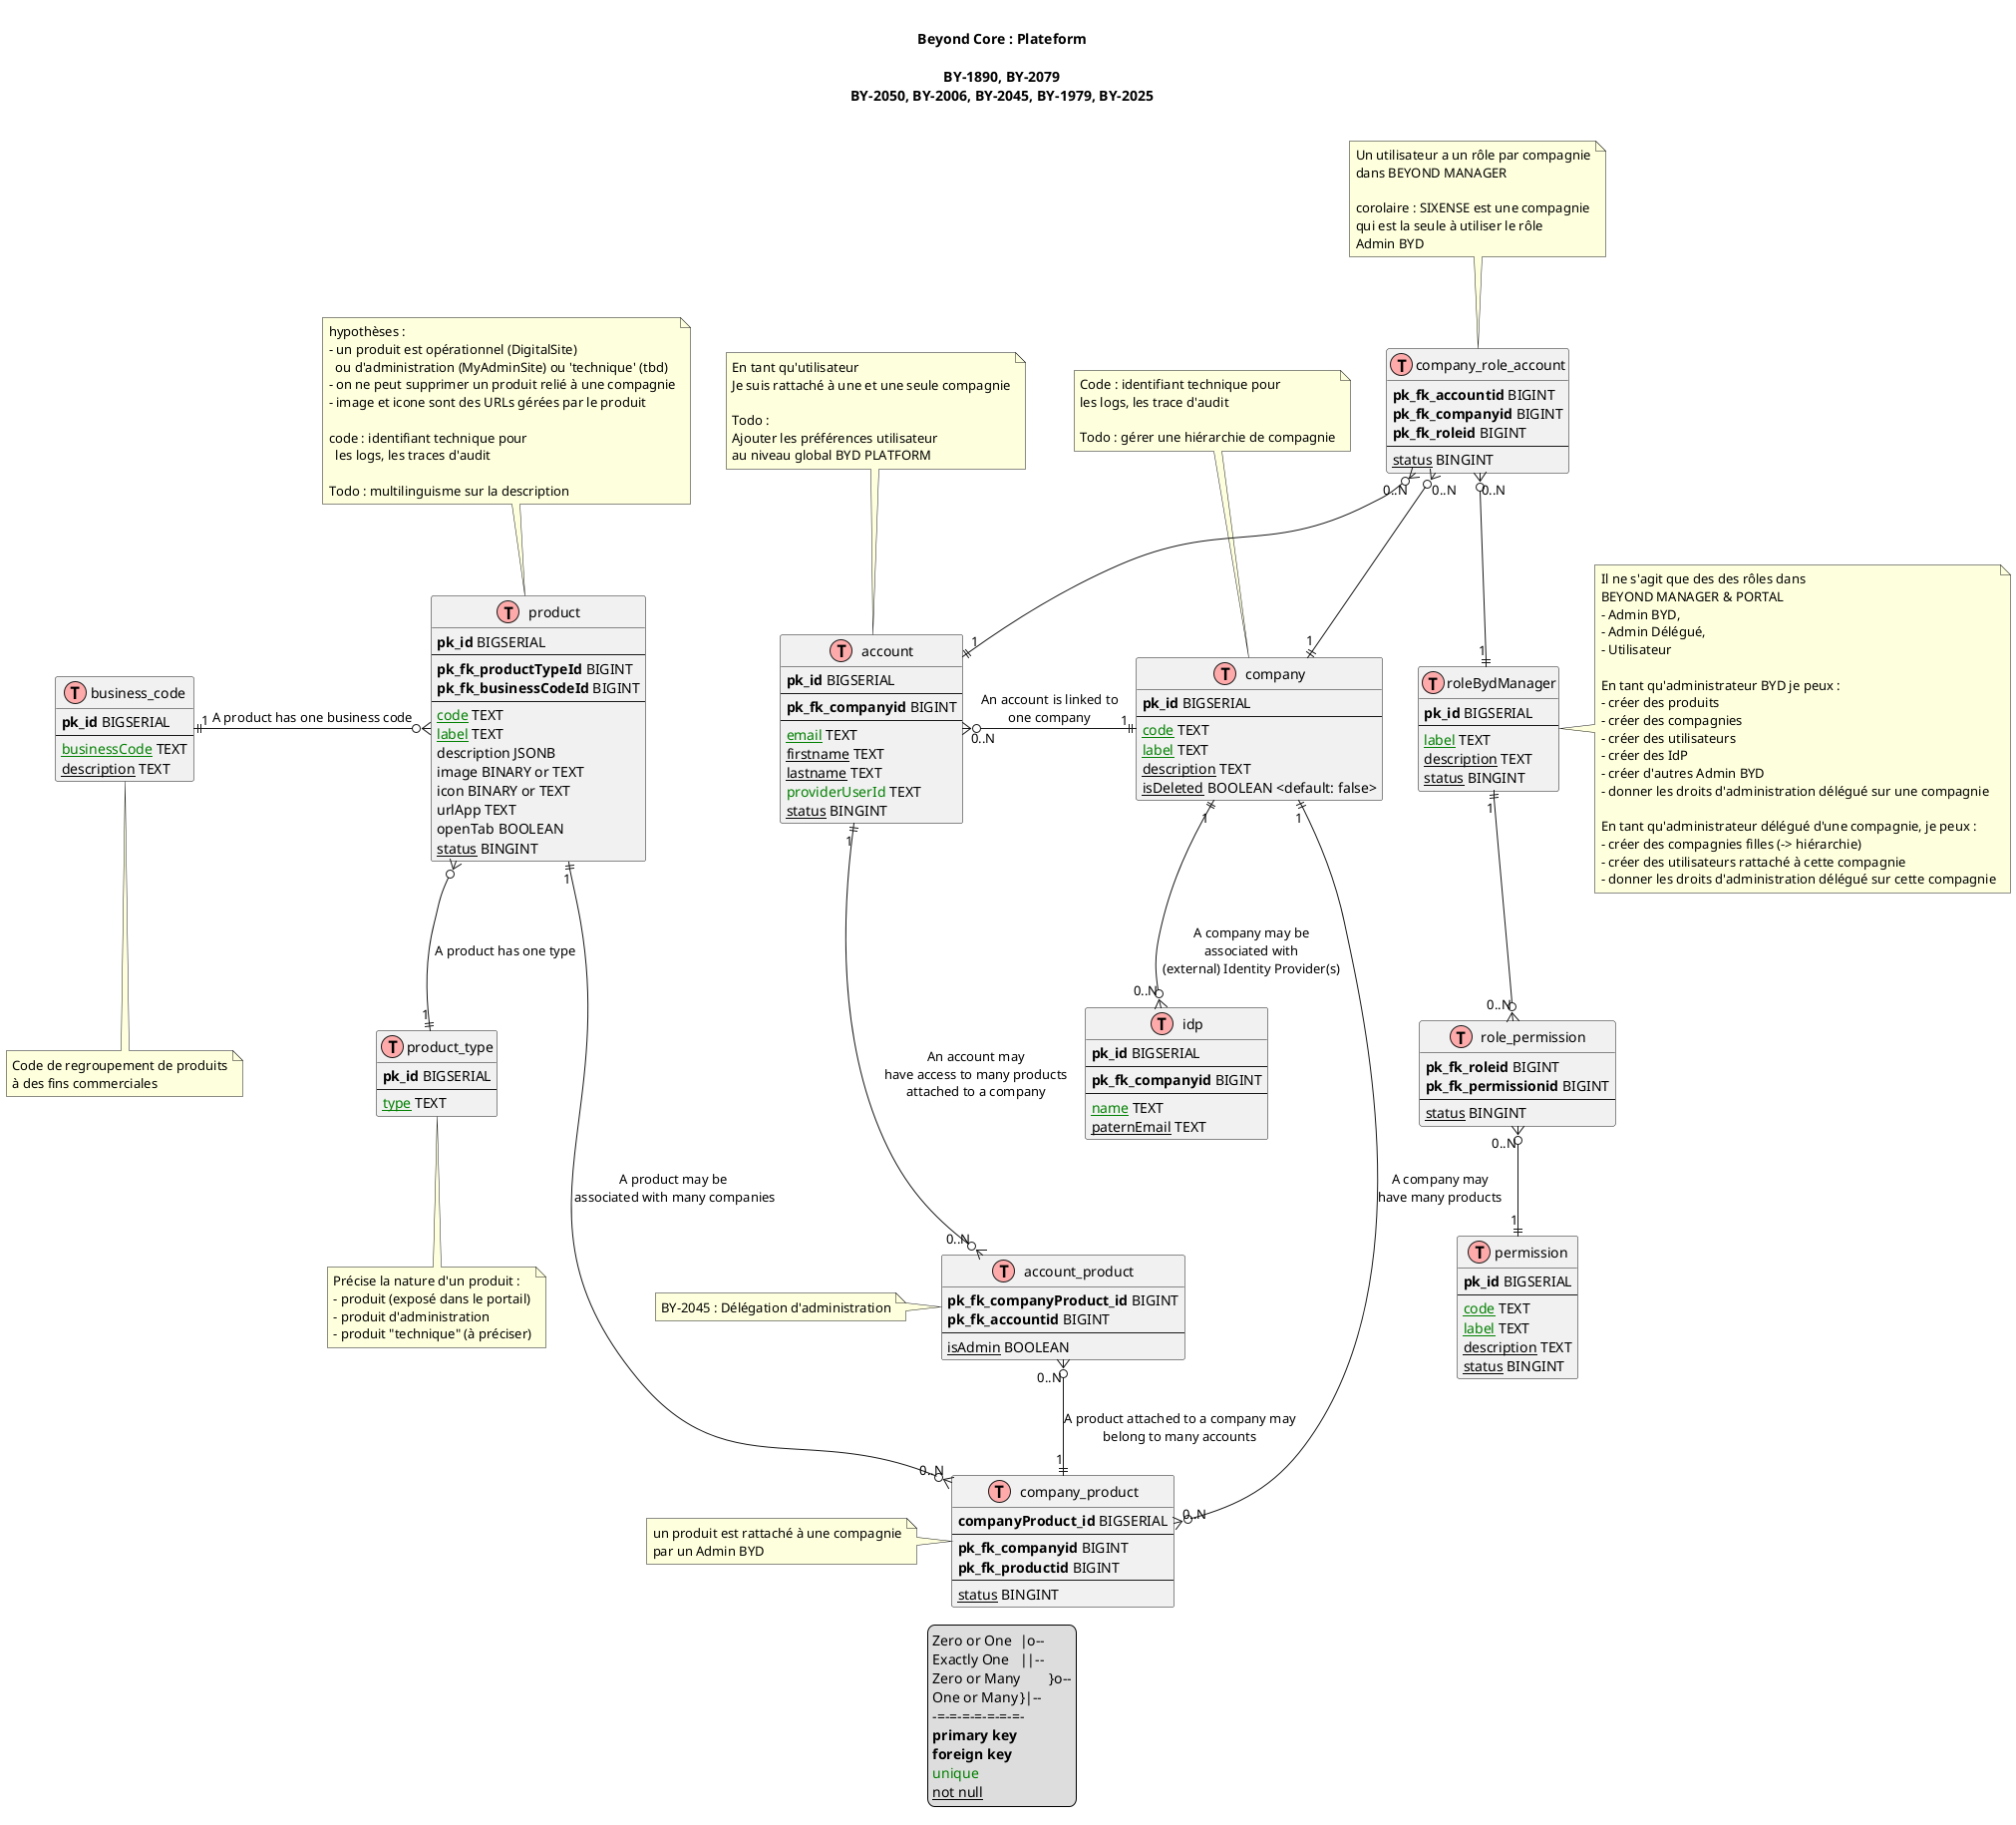 @startuml Beyond Manager data model

title

Beyond Core : Plateform

BY-1890, BY-2079
BY-2050, BY-2006, BY-2045, BY-1979, BY-2025

end title

' hide the spot
' hide circle

' avoid problems with angled crows feet
' skinparam linetype ortho


' https://gist.github.com/QuantumGhost/0955a45383a0b6c0bc24f9654b3cb561

' uncomment the line below if you're using computer with a retina display
' skinparam dpi 300
!define Table(name,desc) class name as "desc" << (T,#FFAAAA) >>
' we use bold for primary key
' green color for unique
' and underscore for not_null
!define primary_key(x) <b>x</b>
!define foreign_key(x) <b>x</b>
!define unique(x) <color:green>x</color>
!define not_null(x) <u>x</u>
' other tags available:
' <i></i>
' <back:COLOR></color>, where color is a color name or html color code
' (#FFAACC)
' see: http://plantuml.com/classes.html#More
hide methods
hide stereotypes

' disposition du diagramme
Table(product, "product") {
  primary_key(pk_id) BIGSERIAL
  ---
  foreign_key(pk_fk_productTypeId) BIGINT
  foreign_key(pk_fk_businessCodeId) BIGINT
  ---
  not_null(unique(code)) TEXT
  not_null(unique(label)) TEXT
  description JSONB
  image BINARY or TEXT
  icon BINARY or TEXT
  urlApp TEXT
  openTab BOOLEAN
  not_null(status) BINGINT
}
note top of product
  hypothèses :
  - un produit est opérationnel (DigitalSite)
    ou d'administration (MyAdminSite) ou 'technique' (tbd)
  - on ne peut supprimer un produit relié à une compagnie
  - image et icone sont des URLs gérées par le produit
  
  code : identifiant technique pour
    les logs, les traces d'audit

  Todo : multilinguisme sur la description
end note

Table(company, "company") {
  primary_key(pk_id) BIGSERIAL
  ---
  not_null(unique(code)) TEXT
  not_null(unique(label)) TEXT
  not_null(description) TEXT
  not_null(isDeleted) BOOLEAN <default: false>
  'not_null(isSuperAdmin) BOOLEAN <default: false>
}
note top of company
  Code : identifiant technique pour
  les logs, les trace d'audit

  Todo : gérer une hiérarchie de compagnie
end note

Table(idp, "idp") {
  primary_key(pk_id) BIGSERIAL
  ---
  foreign_key(pk_fk_companyid) BIGINT
  ---
  not_null(unique(name)) TEXT
  not_null(paternEmail) TEXT
}

Table(account, "account") {
primary_key(pk_id) BIGSERIAL
---
foreign_key(pk_fk_companyid) BIGINT
'foreign_key(pk_fk_idpid) BIGINT
---
not_null(unique(email)) TEXT
not_null(firstname) TEXT
not_null(lastname) TEXT
unique(providerUserId) TEXT
not_null(status) BINGINT
'not_null(isAdminBYD) BOOLEAN
}
note top of account
  En tant qu'utilisateur
  Je suis rattaché à une et une seule compagnie

  Todo :
  Ajouter les préférences utilisateur
  au niveau global BYD PLATFORM
end note

Table(companyProduct, "company_product") {
  primary_key(companyProduct_id) BIGSERIAL
  ---
  foreign_key(pk_fk_companyid) BIGINT
  foreign_key(pk_fk_productid) BIGINT
  ---
  not_null(status) BINGINT
}
note left of companyProduct
  un produit est rattaché à une compagnie
  par un Admin BYD
end note

'Table(companyAccount, "company_account") {
'  primary_key(companyAccount_id) BIGSERIAL
'  ---
'  foreign_key(pk_fk_companyid) BIGINT
'  foreign_key(pk_fk_accountid) BIGINT
'}

Table(accountProduct, "account_product") {
  foreign_key(pk_fk_companyProduct_id) BIGINT
  foreign_key(pk_fk_accountid) BIGINT
  ---
  not_null(isAdmin) BOOLEAN
  'not_null(status) BINGINT
}
note left of accountProduct
  BY-2045 : Délégation d'administration
end note

Table(productType, "product_type") {
  primary_key(pk_id) BIGSERIAL
  ---
  not_null(unique(type)) TEXT
}
note bottom of productType
  Précise la nature d'un produit :
  - produit (exposé dans le portail)
  - produit d'administration
  - produit "technique" (à préciser)
end note

Table(businessCode, "business_code") {
  primary_key(pk_id) BIGSERIAL
  ---
  not_null(unique(businessCode)) TEXT
  not_null(description) TEXT
}
note bottom of businessCode
  Code de regroupement de produits
  à des fins commerciales
end note

Table(role, "roleBydManager") {
  primary_key(pk_id) BIGSERIAL
  ---
  not_null(unique(label)) TEXT
  not_null(description) TEXT
  not_null(status) BINGINT
}
note right of role
  Il ne s'agit que des des rôles dans
  BEYOND MANAGER & PORTAL
  - Admin BYD,
  - Admin Délégué,
  - Utilisateur
  
  En tant qu'administrateur BYD je peux :
  - créer des produits
  - créer des compagnies
  - créer des utilisateurs
  - créer des IdP
  - créer d'autres Admin BYD
  - donner les droits d'administration délégué sur une compagnie

  En tant qu'administrateur délégué d'une compagnie, je peux :
  - créer des compagnies filles (-> hiérarchie)
  - créer des utilisateurs rattaché à cette compagnie
  - donner les droits d'administration délégué sur cette compagnie
end note

Table(permission, "permission") {
  primary_key(pk_id) BIGSERIAL
  ---
  not_null(unique(code)) TEXT
  not_null(unique(label)) TEXT
  not_null(description) TEXT
  not_null(status) BINGINT
}

Table(rolePermission, "role_permission") {
  foreign_key(pk_fk_roleid) BIGINT
  foreign_key(pk_fk_permissionid) BIGINT
  ---
  not_null(status) BINGINT
}

Table(companyRoleAccount, "company_role_account") {
  foreign_key(pk_fk_accountid) BIGINT
  foreign_key(pk_fk_companyid) BIGINT
  foreign_key(pk_fk_roleid) BIGINT
  ---
  not_null(status) BINGINT
}
note top of companyRoleAccount
  Un utilisateur a un rôle par compagnie
  dans BEYOND MANAGER

  corolaire : SIXENSE est une compagnie
  qui est la seule à utiliser le rôle
  Admin BYD
end note

product -right[hidden]- account
'idp -right[hidden]- account
account -right[hidden]- company
company -right[hidden]- role

idp "0..N" }o-up-|| "1" company: A company may be\nassociated with\n(external) Identity Provider(s)
'idp "1" |o-up-o{ "0..N" account: An account may\nhave only one idp

' relationships
'companyProduct "0..N" }o--up--|| "1" product: A product may be \nassociated with many companies
'companyProduct "0..N" }o--|| "1" product: A product may be \nassociated with many companies
product "1" ||-down-o{ "0..N" companyProduct: A product may be \nassociated with many companies
product }o-down-|| "1" productType: A product has one type
product }o-left-|| "1" businessCode: A product has one business code
'companyProduct "0..N" }o--up--|| "1" company: A company may\nhave many products
'companyProduct "0..N" }o--|| "1" company: A company may\nhave many products
company "1" ||-down-o{ "0..N" companyProduct: A company may\nhave many products

account "1" ||-down--o{ "0..N" accountProduct: An account may\nhave access to many products\nattached to a company
accountProduct "0..N" }o-down-|| "1" companyProduct: A product attached to a company may\nbelong to many accounts

' company
'company "1" ||-down-o{ "0..N" companyAccount: A company may\nhave many accounts
'companyAccount "1" ||-up-o{ "0..N" account: An account may\nhave only one company
company "1" ||-left-o{ "0..N" account: An account is linked to\none company

' company .[hidden].> companyRoleAccount
'account "0..N" }o-right-|| "1" role: An account has\nonly one role in BYD MANAGER for a company
'product -down[hidden]- companyProduct
'productType -down[hidden]- product
'company -down[hidden]- companyProduct
'company -up[hidden]- companyRoleAccount
'role -up[hidden]- companyRoleAccount
'account -up[hidden]- companyRoleAccount

company "1" ||-up-o{ "0..N" companyRoleAccount
account "1" ||-up-o{ "0..N" companyRoleAccount
role "1" ||-up-o{ "0..N" companyRoleAccount

role "1" ||-down-o{ "0..N" rolePermission
rolePermission "0..N" }o-down-|| "1" permission


legend bottom
  Zero or One	|o--
  Exactly One	||--
  Zero or Many	}o--
  One or Many	}|--
  -=-=-=-=-=-=-=-
  primary_key("primary key")
  foreign_key("foreign key")
  unique(unique)
  not_null("not null")
endlegend

@enduml
